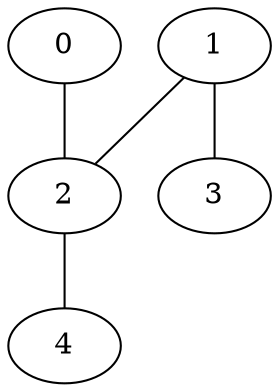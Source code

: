 digraph G{
	node [style=rounded];
	0[label=0];
	1[label=1];
	2[label=2];
	3[label=3];
	4[label=4];
	0->2[arrowhead=none,];
	1->2[arrowhead=none,];
	1->3[arrowhead=none,];
	2->4[arrowhead=none,];
}
